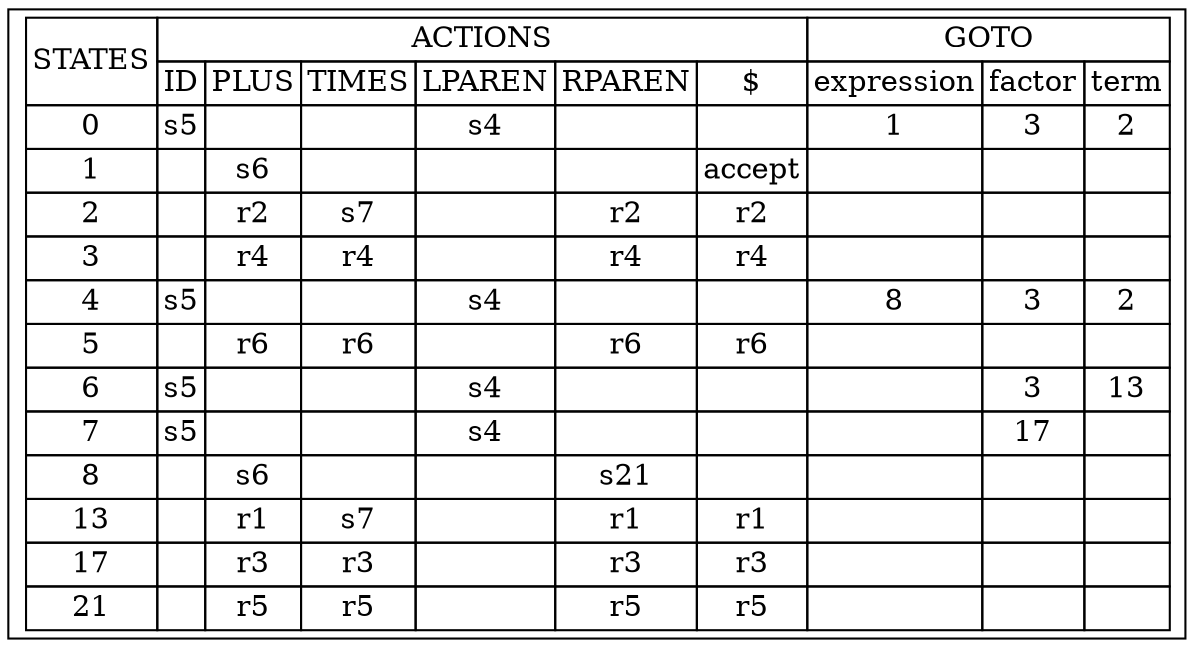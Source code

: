 digraph {
	node [shape=record]
	rankdir=LR
	table [label=<<table border="0" cellborder="1" cellspacing="0"><tr><td rowspan="2">STATES</td><td colspan="6">ACTIONS</td><td colspan="3">GOTO</td></tr><tr><td>ID</td><td>PLUS</td><td>TIMES</td><td>LPAREN</td><td>RPAREN</td><td>$</td><td>expression</td><td>factor</td><td>term</td></tr><tr><td>0</td><td>s5</td><td></td><td></td><td>s4</td><td></td><td></td><td>1</td><td>3</td><td>2</td></tr><tr><td>1</td><td></td><td>s6</td><td></td><td></td><td></td><td>accept</td><td></td><td></td><td></td></tr><tr><td>2</td><td></td><td>r2</td><td>s7</td><td></td><td>r2</td><td>r2</td><td></td><td></td><td></td></tr><tr><td>3</td><td></td><td>r4</td><td>r4</td><td></td><td>r4</td><td>r4</td><td></td><td></td><td></td></tr><tr><td>4</td><td>s5</td><td></td><td></td><td>s4</td><td></td><td></td><td>8</td><td>3</td><td>2</td></tr><tr><td>5</td><td></td><td>r6</td><td>r6</td><td></td><td>r6</td><td>r6</td><td></td><td></td><td></td></tr><tr><td>6</td><td>s5</td><td></td><td></td><td>s4</td><td></td><td></td><td></td><td>3</td><td>13</td></tr><tr><td>7</td><td>s5</td><td></td><td></td><td>s4</td><td></td><td></td><td></td><td>17</td><td></td></tr><tr><td>8</td><td></td><td>s6</td><td></td><td></td><td>s21</td><td></td><td></td><td></td><td></td></tr><tr><td>13</td><td></td><td>r1</td><td>s7</td><td></td><td>r1</td><td>r1</td><td></td><td></td><td></td></tr><tr><td>17</td><td></td><td>r3</td><td>r3</td><td></td><td>r3</td><td>r3</td><td></td><td></td><td></td></tr><tr><td>21</td><td></td><td>r5</td><td>r5</td><td></td><td>r5</td><td>r5</td><td></td><td></td><td></td></tr></table>>]
}
